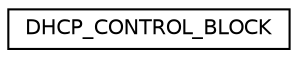 digraph "Graphical Class Hierarchy"
{
  edge [fontname="Helvetica",fontsize="10",labelfontname="Helvetica",labelfontsize="10"];
  node [fontname="Helvetica",fontsize="10",shape=record];
  rankdir="LR";
  Node1 [label="DHCP_CONTROL_BLOCK",height=0.2,width=0.4,color="black", fillcolor="white", style="filled",URL="$struct_d_h_c_p___c_o_n_t_r_o_l___b_l_o_c_k.html"];
}
